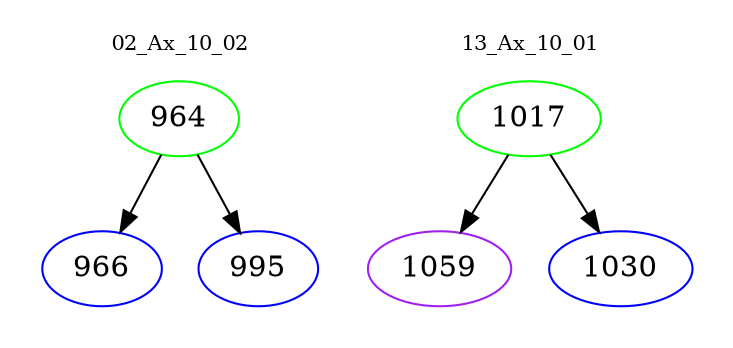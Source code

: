 digraph{
subgraph cluster_0 {
color = white
label = "02_Ax_10_02";
fontsize=10;
T0_964 [label="964", color="green"]
T0_964 -> T0_966 [color="black"]
T0_966 [label="966", color="blue"]
T0_964 -> T0_995 [color="black"]
T0_995 [label="995", color="blue"]
}
subgraph cluster_1 {
color = white
label = "13_Ax_10_01";
fontsize=10;
T1_1017 [label="1017", color="green"]
T1_1017 -> T1_1059 [color="black"]
T1_1059 [label="1059", color="purple"]
T1_1017 -> T1_1030 [color="black"]
T1_1030 [label="1030", color="blue"]
}
}
